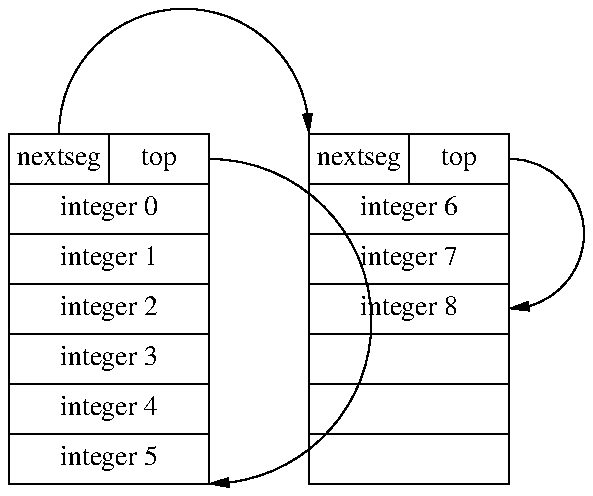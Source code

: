 .PS
boxwid = .5; boxht = .25

right
Next: box "nextseg"
Top: box "top"
move to Next.se
down
box "integer 0" wid 1
box "integer 1" same
box "integer 2" same
box "integer 3" same
box "integer 4" same
Last: box "integer 5" same

arc cw -> from Top.e to Last.se

move to Next.e right 1
right
NextA: box "nextseg"
TopA: box "top"
move to NextA.se
down
box "integer 6" wid 1
box "integer 7" same
T: box "integer 8" same
box same
box same
box same

arc cw -> from Next.n to NextA.nw
arc cw -> from TopA.e to T.e

.PE

